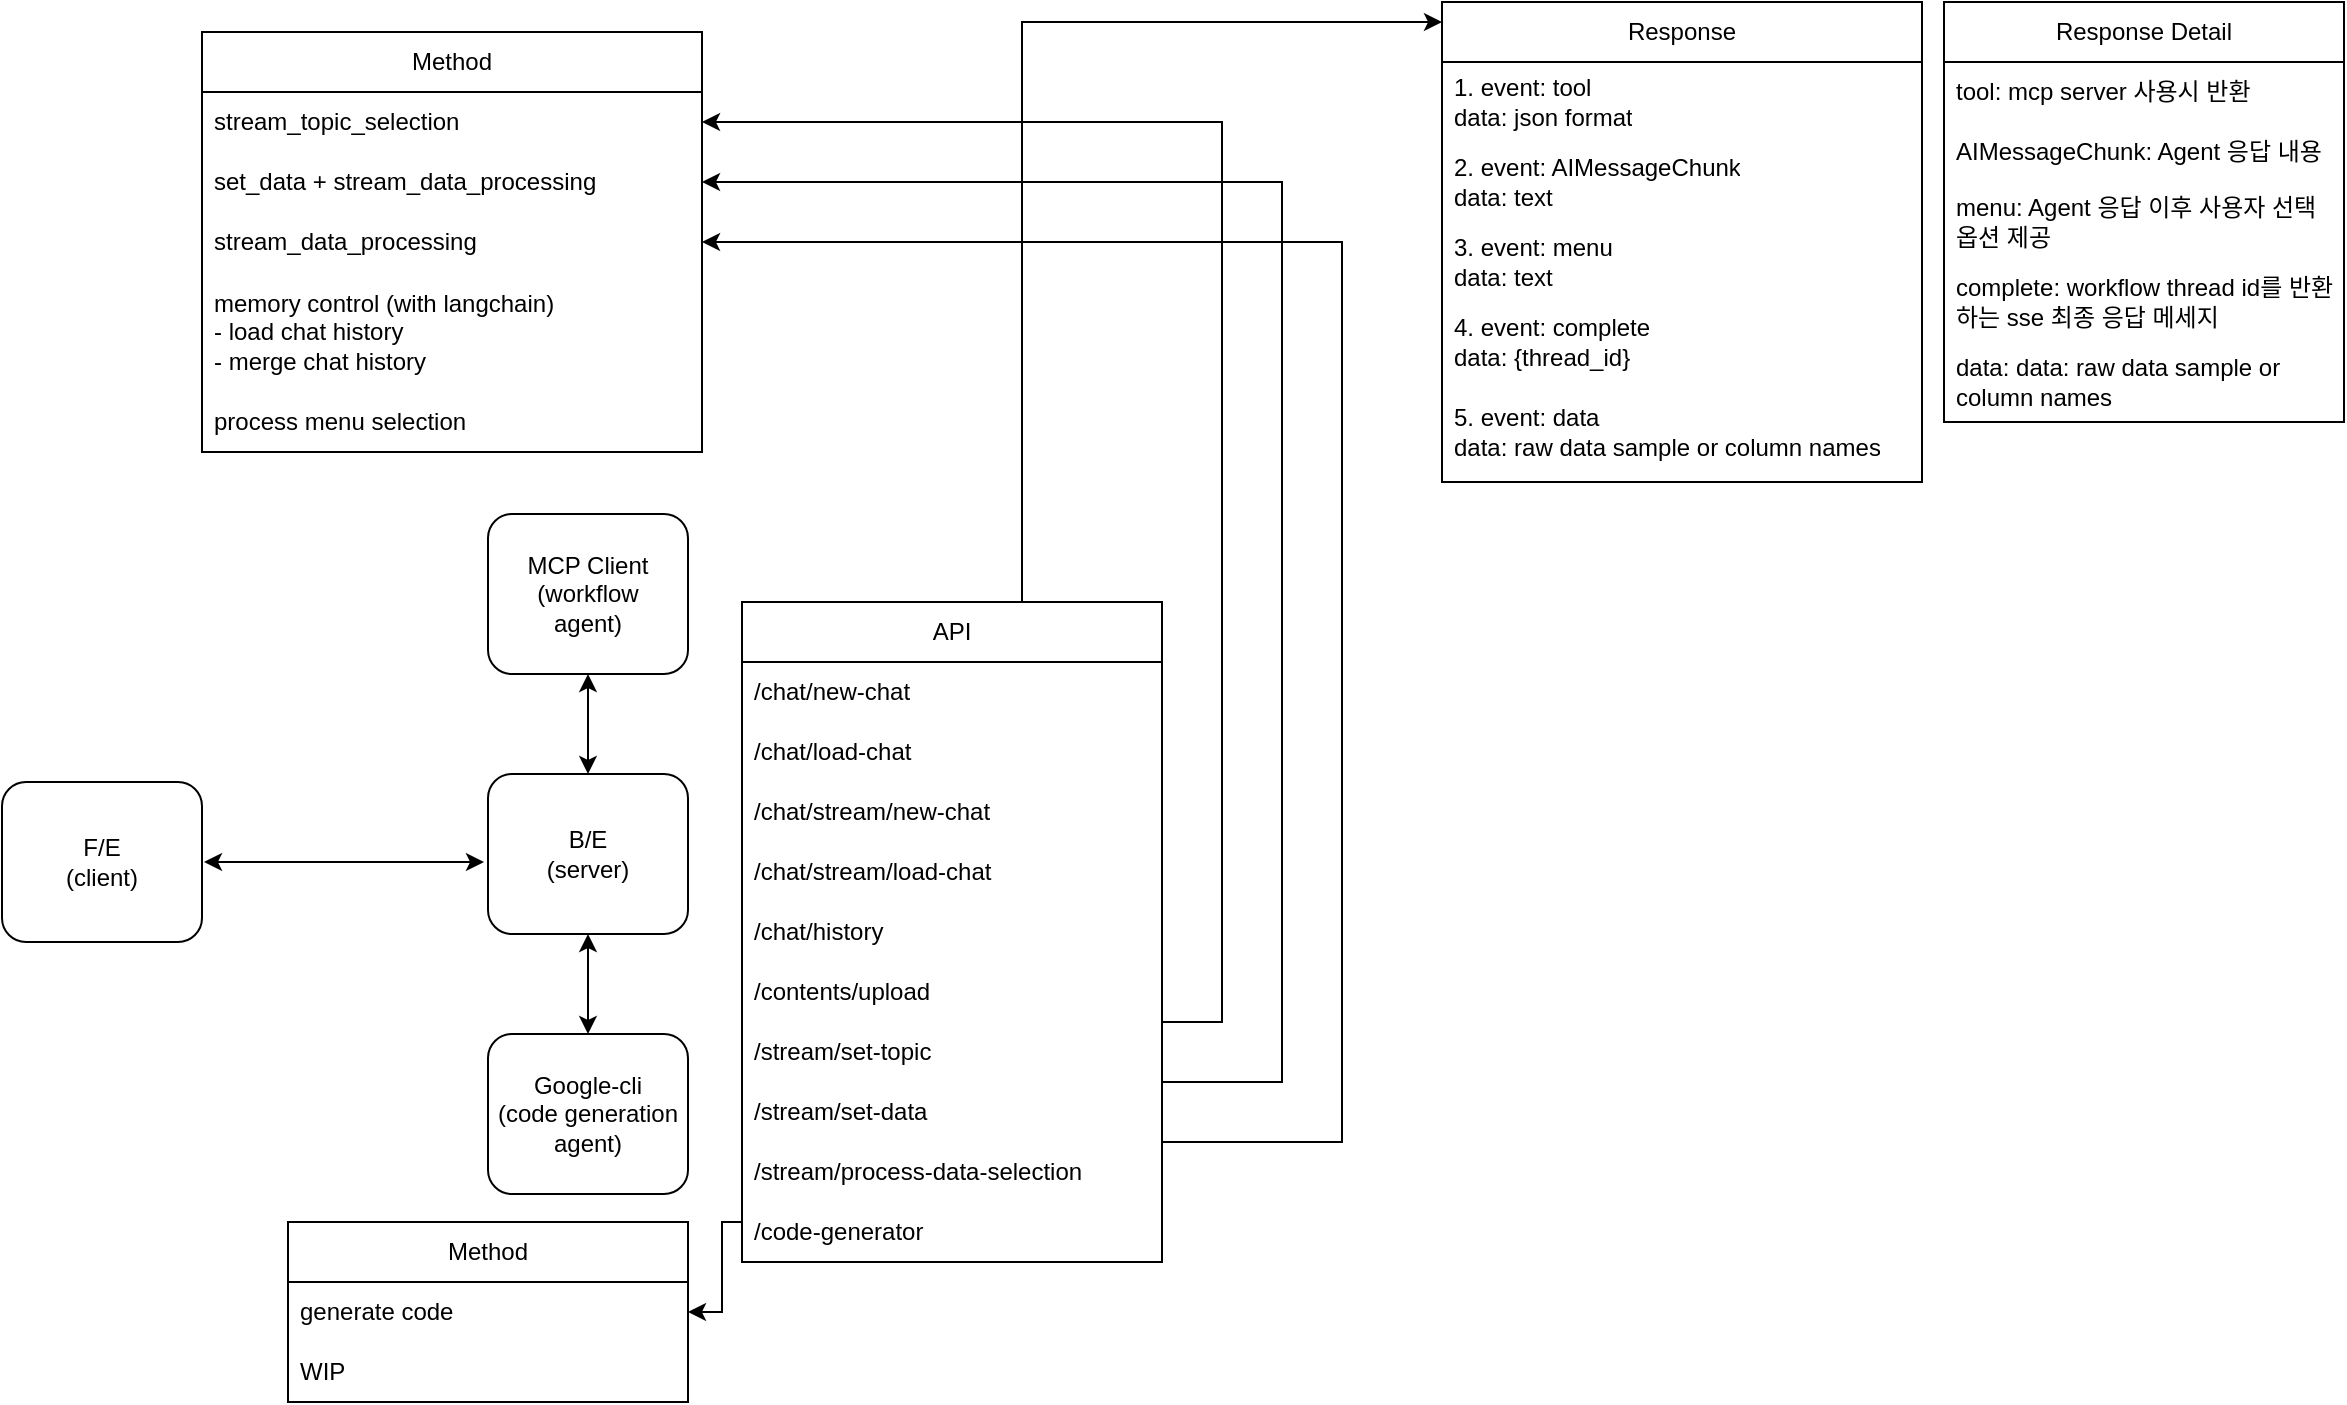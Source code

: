 <mxfile version="28.0.7">
  <diagram name="페이지-1" id="C2fgNOF9yrbnikC-MrI_">
    <mxGraphModel dx="872" dy="1726" grid="1" gridSize="10" guides="1" tooltips="1" connect="1" arrows="1" fold="1" page="1" pageScale="1" pageWidth="827" pageHeight="1169" math="0" shadow="0">
      <root>
        <mxCell id="0" />
        <mxCell id="1" parent="0" />
        <mxCell id="KfStF2gttGucEyvPfkVE-1" value="F/E&lt;div&gt;(client)&lt;/div&gt;" style="rounded=1;whiteSpace=wrap;html=1;" parent="1" vertex="1">
          <mxGeometry x="170" y="200" width="100" height="80" as="geometry" />
        </mxCell>
        <mxCell id="KfStF2gttGucEyvPfkVE-2" value="B/E&lt;div&gt;(server)&lt;/div&gt;" style="rounded=1;whiteSpace=wrap;html=1;" parent="1" vertex="1">
          <mxGeometry x="413" y="196" width="100" height="80" as="geometry" />
        </mxCell>
        <mxCell id="KfStF2gttGucEyvPfkVE-3" value="MCP Client&lt;div&gt;(workflow&lt;br&gt;agent)&lt;/div&gt;" style="rounded=1;whiteSpace=wrap;html=1;" parent="1" vertex="1">
          <mxGeometry x="413" y="66" width="100" height="80" as="geometry" />
        </mxCell>
        <mxCell id="KfStF2gttGucEyvPfkVE-4" value="&lt;div&gt;Google-cli&lt;br&gt;(code generation&lt;br&gt;agent)&lt;/div&gt;" style="rounded=1;whiteSpace=wrap;html=1;" parent="1" vertex="1">
          <mxGeometry x="413" y="326" width="100" height="80" as="geometry" />
        </mxCell>
        <mxCell id="KfStF2gttGucEyvPfkVE-5" value="" style="endArrow=classic;startArrow=classic;html=1;rounded=0;entryX=0.5;entryY=0;entryDx=0;entryDy=0;exitX=0.5;exitY=1;exitDx=0;exitDy=0;" parent="1" source="KfStF2gttGucEyvPfkVE-2" target="KfStF2gttGucEyvPfkVE-4" edge="1">
          <mxGeometry width="50" height="50" relative="1" as="geometry">
            <mxPoint x="509" y="276" as="sourcePoint" />
            <mxPoint x="545" y="276" as="targetPoint" />
          </mxGeometry>
        </mxCell>
        <mxCell id="KfStF2gttGucEyvPfkVE-6" value="" style="endArrow=classic;startArrow=classic;html=1;rounded=0;entryX=0.5;entryY=1;entryDx=0;entryDy=0;exitX=0.5;exitY=0;exitDx=0;exitDy=0;" parent="1" source="KfStF2gttGucEyvPfkVE-2" target="KfStF2gttGucEyvPfkVE-3" edge="1">
          <mxGeometry width="50" height="50" relative="1" as="geometry">
            <mxPoint x="509" y="186" as="sourcePoint" />
            <mxPoint x="619" y="276" as="targetPoint" />
          </mxGeometry>
        </mxCell>
        <mxCell id="KfStF2gttGucEyvPfkVE-7" value="Method" style="swimlane;fontStyle=0;childLayout=stackLayout;horizontal=1;startSize=30;horizontalStack=0;resizeParent=1;resizeParentMax=0;resizeLast=0;collapsible=1;marginBottom=0;whiteSpace=wrap;html=1;" parent="1" vertex="1">
          <mxGeometry x="270" y="-175" width="250" height="210" as="geometry">
            <mxRectangle x="300" y="60" width="60" height="30" as="alternateBounds" />
          </mxGeometry>
        </mxCell>
        <mxCell id="KfStF2gttGucEyvPfkVE-8" value="stream_topic_selection" style="text;strokeColor=none;fillColor=none;align=left;verticalAlign=middle;spacingLeft=4;spacingRight=4;overflow=hidden;points=[[0,0.5],[1,0.5]];portConstraint=eastwest;rotatable=0;whiteSpace=wrap;html=1;" parent="KfStF2gttGucEyvPfkVE-7" vertex="1">
          <mxGeometry y="30" width="250" height="30" as="geometry" />
        </mxCell>
        <mxCell id="KfStF2gttGucEyvPfkVE-9" value="set_data +&amp;nbsp;stream_data_processing" style="text;strokeColor=none;fillColor=none;align=left;verticalAlign=middle;spacingLeft=4;spacingRight=4;overflow=hidden;points=[[0,0.5],[1,0.5]];portConstraint=eastwest;rotatable=0;whiteSpace=wrap;html=1;" parent="KfStF2gttGucEyvPfkVE-7" vertex="1">
          <mxGeometry y="60" width="250" height="30" as="geometry" />
        </mxCell>
        <mxCell id="KfStF2gttGucEyvPfkVE-10" value="stream_data_processing" style="text;strokeColor=none;fillColor=none;align=left;verticalAlign=middle;spacingLeft=4;spacingRight=4;overflow=hidden;points=[[0,0.5],[1,0.5]];portConstraint=eastwest;rotatable=0;whiteSpace=wrap;html=1;" parent="KfStF2gttGucEyvPfkVE-7" vertex="1">
          <mxGeometry y="90" width="250" height="30" as="geometry" />
        </mxCell>
        <mxCell id="KfStF2gttGucEyvPfkVE-11" value="memory control (with langchain)&lt;br&gt;- load chat history&lt;div&gt;- merge chat history&lt;/div&gt;" style="text;strokeColor=none;fillColor=none;align=left;verticalAlign=middle;spacingLeft=4;spacingRight=4;overflow=hidden;points=[[0,0.5],[1,0.5]];portConstraint=eastwest;rotatable=0;whiteSpace=wrap;html=1;" parent="KfStF2gttGucEyvPfkVE-7" vertex="1">
          <mxGeometry y="120" width="250" height="60" as="geometry" />
        </mxCell>
        <mxCell id="KfStF2gttGucEyvPfkVE-12" value="process menu selection" style="text;strokeColor=none;fillColor=none;align=left;verticalAlign=middle;spacingLeft=4;spacingRight=4;overflow=hidden;points=[[0,0.5],[1,0.5]];portConstraint=eastwest;rotatable=0;whiteSpace=wrap;html=1;" parent="KfStF2gttGucEyvPfkVE-7" vertex="1">
          <mxGeometry y="180" width="250" height="30" as="geometry" />
        </mxCell>
        <mxCell id="KfStF2gttGucEyvPfkVE-13" value="" style="endArrow=classic;startArrow=classic;html=1;rounded=0;exitX=1;exitY=0.5;exitDx=0;exitDy=0;" parent="1" edge="1">
          <mxGeometry width="50" height="50" relative="1" as="geometry">
            <mxPoint x="271" y="240" as="sourcePoint" />
            <mxPoint x="411" y="240" as="targetPoint" />
          </mxGeometry>
        </mxCell>
        <mxCell id="KfStF2gttGucEyvPfkVE-14" value="API" style="swimlane;fontStyle=0;childLayout=stackLayout;horizontal=1;startSize=30;horizontalStack=0;resizeParent=1;resizeParentMax=0;resizeLast=0;collapsible=1;marginBottom=0;whiteSpace=wrap;html=1;" parent="1" vertex="1">
          <mxGeometry x="540" y="110" width="210" height="330" as="geometry">
            <mxRectangle x="300" y="60" width="60" height="30" as="alternateBounds" />
          </mxGeometry>
        </mxCell>
        <mxCell id="KfStF2gttGucEyvPfkVE-15" value="/chat/new-chat" style="text;strokeColor=none;fillColor=none;align=left;verticalAlign=middle;spacingLeft=4;spacingRight=4;overflow=hidden;points=[[0,0.5],[1,0.5]];portConstraint=eastwest;rotatable=0;whiteSpace=wrap;html=1;" parent="KfStF2gttGucEyvPfkVE-14" vertex="1">
          <mxGeometry y="30" width="210" height="30" as="geometry" />
        </mxCell>
        <mxCell id="KfStF2gttGucEyvPfkVE-16" value="/chat/load-chat" style="text;strokeColor=none;fillColor=none;align=left;verticalAlign=middle;spacingLeft=4;spacingRight=4;overflow=hidden;points=[[0,0.5],[1,0.5]];portConstraint=eastwest;rotatable=0;whiteSpace=wrap;html=1;" parent="KfStF2gttGucEyvPfkVE-14" vertex="1">
          <mxGeometry y="60" width="210" height="30" as="geometry" />
        </mxCell>
        <mxCell id="KfStF2gttGucEyvPfkVE-17" value="/chat/stream/new-chat" style="text;strokeColor=none;fillColor=none;align=left;verticalAlign=middle;spacingLeft=4;spacingRight=4;overflow=hidden;points=[[0,0.5],[1,0.5]];portConstraint=eastwest;rotatable=0;whiteSpace=wrap;html=1;" parent="KfStF2gttGucEyvPfkVE-14" vertex="1">
          <mxGeometry y="90" width="210" height="30" as="geometry" />
        </mxCell>
        <mxCell id="KfStF2gttGucEyvPfkVE-18" value="/chat/stream/load-chat" style="text;strokeColor=none;fillColor=none;align=left;verticalAlign=middle;spacingLeft=4;spacingRight=4;overflow=hidden;points=[[0,0.5],[1,0.5]];portConstraint=eastwest;rotatable=0;whiteSpace=wrap;html=1;" parent="KfStF2gttGucEyvPfkVE-14" vertex="1">
          <mxGeometry y="120" width="210" height="30" as="geometry" />
        </mxCell>
        <mxCell id="KfStF2gttGucEyvPfkVE-49" value="/chat/history" style="text;strokeColor=none;fillColor=none;align=left;verticalAlign=middle;spacingLeft=4;spacingRight=4;overflow=hidden;points=[[0,0.5],[1,0.5]];portConstraint=eastwest;rotatable=0;whiteSpace=wrap;html=1;" parent="KfStF2gttGucEyvPfkVE-14" vertex="1">
          <mxGeometry y="150" width="210" height="30" as="geometry" />
        </mxCell>
        <mxCell id="KfStF2gttGucEyvPfkVE-19" value="/contents/upload" style="text;strokeColor=none;fillColor=none;align=left;verticalAlign=middle;spacingLeft=4;spacingRight=4;overflow=hidden;points=[[0,0.5],[1,0.5]];portConstraint=eastwest;rotatable=0;whiteSpace=wrap;html=1;" parent="KfStF2gttGucEyvPfkVE-14" vertex="1">
          <mxGeometry y="180" width="210" height="30" as="geometry" />
        </mxCell>
        <mxCell id="KfStF2gttGucEyvPfkVE-20" value="/stream/set-topic" style="text;strokeColor=none;fillColor=none;align=left;verticalAlign=middle;spacingLeft=4;spacingRight=4;overflow=hidden;points=[[0,0.5],[1,0.5]];portConstraint=eastwest;rotatable=0;whiteSpace=wrap;html=1;" parent="KfStF2gttGucEyvPfkVE-14" vertex="1">
          <mxGeometry y="210" width="210" height="30" as="geometry" />
        </mxCell>
        <mxCell id="KfStF2gttGucEyvPfkVE-21" value="/stream/set-data" style="text;strokeColor=none;fillColor=none;align=left;verticalAlign=middle;spacingLeft=4;spacingRight=4;overflow=hidden;points=[[0,0.5],[1,0.5]];portConstraint=eastwest;rotatable=0;whiteSpace=wrap;html=1;" parent="KfStF2gttGucEyvPfkVE-14" vertex="1">
          <mxGeometry y="240" width="210" height="30" as="geometry" />
        </mxCell>
        <mxCell id="KfStF2gttGucEyvPfkVE-22" value="/stream/process-data-selection" style="text;strokeColor=none;fillColor=none;align=left;verticalAlign=middle;spacingLeft=4;spacingRight=4;overflow=hidden;points=[[0,0.5],[1,0.5]];portConstraint=eastwest;rotatable=0;whiteSpace=wrap;html=1;" parent="KfStF2gttGucEyvPfkVE-14" vertex="1">
          <mxGeometry y="270" width="210" height="30" as="geometry" />
        </mxCell>
        <mxCell id="KfStF2gttGucEyvPfkVE-23" value="/code-generator" style="text;strokeColor=none;fillColor=none;align=left;verticalAlign=middle;spacingLeft=4;spacingRight=4;overflow=hidden;points=[[0,0.5],[1,0.5]];portConstraint=eastwest;rotatable=0;whiteSpace=wrap;html=1;" parent="KfStF2gttGucEyvPfkVE-14" vertex="1">
          <mxGeometry y="300" width="210" height="30" as="geometry" />
        </mxCell>
        <mxCell id="KfStF2gttGucEyvPfkVE-24" value="Method" style="swimlane;fontStyle=0;childLayout=stackLayout;horizontal=1;startSize=30;horizontalStack=0;resizeParent=1;resizeParentMax=0;resizeLast=0;collapsible=1;marginBottom=0;whiteSpace=wrap;html=1;" parent="1" vertex="1">
          <mxGeometry x="313" y="420" width="200" height="90" as="geometry">
            <mxRectangle x="300" y="60" width="60" height="30" as="alternateBounds" />
          </mxGeometry>
        </mxCell>
        <mxCell id="KfStF2gttGucEyvPfkVE-25" value="generate code" style="text;strokeColor=none;fillColor=none;align=left;verticalAlign=middle;spacingLeft=4;spacingRight=4;overflow=hidden;points=[[0,0.5],[1,0.5]];portConstraint=eastwest;rotatable=0;whiteSpace=wrap;html=1;" parent="KfStF2gttGucEyvPfkVE-24" vertex="1">
          <mxGeometry y="30" width="200" height="30" as="geometry" />
        </mxCell>
        <mxCell id="KfStF2gttGucEyvPfkVE-26" value="WIP" style="text;strokeColor=none;fillColor=none;align=left;verticalAlign=middle;spacingLeft=4;spacingRight=4;overflow=hidden;points=[[0,0.5],[1,0.5]];portConstraint=eastwest;rotatable=0;whiteSpace=wrap;html=1;" parent="KfStF2gttGucEyvPfkVE-24" vertex="1">
          <mxGeometry y="60" width="200" height="30" as="geometry" />
        </mxCell>
        <mxCell id="KfStF2gttGucEyvPfkVE-27" value="Response Detail" style="swimlane;fontStyle=0;childLayout=stackLayout;horizontal=1;startSize=30;horizontalStack=0;resizeParent=1;resizeParentMax=0;resizeLast=0;collapsible=1;marginBottom=0;whiteSpace=wrap;html=1;" parent="1" vertex="1">
          <mxGeometry x="1141" y="-190" width="200" height="210" as="geometry">
            <mxRectangle x="300" y="60" width="60" height="30" as="alternateBounds" />
          </mxGeometry>
        </mxCell>
        <mxCell id="KfStF2gttGucEyvPfkVE-28" value="tool: mcp server 사용시 반환" style="text;strokeColor=none;fillColor=none;align=left;verticalAlign=middle;spacingLeft=4;spacingRight=4;overflow=hidden;points=[[0,0.5],[1,0.5]];portConstraint=eastwest;rotatable=0;whiteSpace=wrap;html=1;" parent="KfStF2gttGucEyvPfkVE-27" vertex="1">
          <mxGeometry y="30" width="200" height="30" as="geometry" />
        </mxCell>
        <mxCell id="KfStF2gttGucEyvPfkVE-29" value="AIMessageChunk: Agent 응답 내용" style="text;strokeColor=none;fillColor=none;align=left;verticalAlign=middle;spacingLeft=4;spacingRight=4;overflow=hidden;points=[[0,0.5],[1,0.5]];portConstraint=eastwest;rotatable=0;whiteSpace=wrap;html=1;" parent="KfStF2gttGucEyvPfkVE-27" vertex="1">
          <mxGeometry y="60" width="200" height="30" as="geometry" />
        </mxCell>
        <mxCell id="KfStF2gttGucEyvPfkVE-30" value="menu: Agent 응답 이후 사용자 선택 옵션 제공" style="text;strokeColor=none;fillColor=none;align=left;verticalAlign=middle;spacingLeft=4;spacingRight=4;overflow=hidden;points=[[0,0.5],[1,0.5]];portConstraint=eastwest;rotatable=0;whiteSpace=wrap;html=1;" parent="KfStF2gttGucEyvPfkVE-27" vertex="1">
          <mxGeometry y="90" width="200" height="40" as="geometry" />
        </mxCell>
        <mxCell id="KfStF2gttGucEyvPfkVE-31" value="complete: workflow thread id를 반환하는 sse 최종 응답 메세지" style="text;strokeColor=none;fillColor=none;align=left;verticalAlign=middle;spacingLeft=4;spacingRight=4;overflow=hidden;points=[[0,0.5],[1,0.5]];portConstraint=eastwest;rotatable=0;whiteSpace=wrap;html=1;" parent="KfStF2gttGucEyvPfkVE-27" vertex="1">
          <mxGeometry y="130" width="200" height="40" as="geometry" />
        </mxCell>
        <mxCell id="KfStF2gttGucEyvPfkVE-32" value="data: data: raw data sample or column names" style="text;strokeColor=none;fillColor=none;align=left;verticalAlign=middle;spacingLeft=4;spacingRight=4;overflow=hidden;points=[[0,0.5],[1,0.5]];portConstraint=eastwest;rotatable=0;whiteSpace=wrap;html=1;" parent="KfStF2gttGucEyvPfkVE-27" vertex="1">
          <mxGeometry y="170" width="200" height="40" as="geometry" />
        </mxCell>
        <mxCell id="KfStF2gttGucEyvPfkVE-33" value="Response" style="swimlane;fontStyle=0;childLayout=stackLayout;horizontal=1;startSize=30;horizontalStack=0;resizeParent=1;resizeParentMax=0;resizeLast=0;collapsible=1;marginBottom=0;whiteSpace=wrap;html=1;" parent="1" vertex="1">
          <mxGeometry x="890" y="-190" width="240" height="240" as="geometry">
            <mxRectangle x="300" y="60" width="60" height="30" as="alternateBounds" />
          </mxGeometry>
        </mxCell>
        <mxCell id="KfStF2gttGucEyvPfkVE-34" value="&lt;div&gt;1. event: tool&lt;/div&gt;&lt;div&gt;data: json format&lt;/div&gt;" style="text;strokeColor=none;fillColor=none;align=left;verticalAlign=middle;spacingLeft=4;spacingRight=4;overflow=hidden;points=[[0,0.5],[1,0.5]];portConstraint=eastwest;rotatable=0;whiteSpace=wrap;html=1;" parent="KfStF2gttGucEyvPfkVE-33" vertex="1">
          <mxGeometry y="30" width="240" height="40" as="geometry" />
        </mxCell>
        <mxCell id="KfStF2gttGucEyvPfkVE-35" value="&lt;div&gt;2. event: AIMessageChunk&lt;/div&gt;&lt;div&gt;data: text&lt;/div&gt;" style="text;strokeColor=none;fillColor=none;align=left;verticalAlign=middle;spacingLeft=4;spacingRight=4;overflow=hidden;points=[[0,0.5],[1,0.5]];portConstraint=eastwest;rotatable=0;whiteSpace=wrap;html=1;" parent="KfStF2gttGucEyvPfkVE-33" vertex="1">
          <mxGeometry y="70" width="240" height="40" as="geometry" />
        </mxCell>
        <mxCell id="KfStF2gttGucEyvPfkVE-36" value="&lt;div&gt;3. event: menu&lt;/div&gt;&lt;div&gt;data: text&lt;/div&gt;" style="text;strokeColor=none;fillColor=none;align=left;verticalAlign=middle;spacingLeft=4;spacingRight=4;overflow=hidden;points=[[0,0.5],[1,0.5]];portConstraint=eastwest;rotatable=0;whiteSpace=wrap;html=1;" parent="KfStF2gttGucEyvPfkVE-33" vertex="1">
          <mxGeometry y="110" width="240" height="40" as="geometry" />
        </mxCell>
        <mxCell id="KfStF2gttGucEyvPfkVE-37" value="&lt;div&gt;4. event: complete&lt;/div&gt;&lt;div&gt;data: {thread_id}&lt;/div&gt;" style="text;strokeColor=none;fillColor=none;align=left;verticalAlign=middle;spacingLeft=4;spacingRight=4;overflow=hidden;points=[[0,0.5],[1,0.5]];portConstraint=eastwest;rotatable=0;whiteSpace=wrap;html=1;" parent="KfStF2gttGucEyvPfkVE-33" vertex="1">
          <mxGeometry y="150" width="240" height="40" as="geometry" />
        </mxCell>
        <mxCell id="KfStF2gttGucEyvPfkVE-38" value="&lt;div&gt;5. event: data&lt;/div&gt;&lt;div&gt;data: raw data sample or column names&lt;/div&gt;" style="text;strokeColor=none;fillColor=none;align=left;verticalAlign=middle;spacingLeft=4;spacingRight=4;overflow=hidden;points=[[0,0.5],[1,0.5]];portConstraint=eastwest;rotatable=0;whiteSpace=wrap;html=1;" parent="KfStF2gttGucEyvPfkVE-33" vertex="1">
          <mxGeometry y="190" width="240" height="50" as="geometry" />
        </mxCell>
        <mxCell id="KfStF2gttGucEyvPfkVE-39" style="edgeStyle=orthogonalEdgeStyle;rounded=0;orthogonalLoop=1;jettySize=auto;html=1;" parent="1" source="KfStF2gttGucEyvPfkVE-14" target="KfStF2gttGucEyvPfkVE-33" edge="1">
          <mxGeometry relative="1" as="geometry">
            <Array as="points">
              <mxPoint x="680" y="-180" />
            </Array>
          </mxGeometry>
        </mxCell>
        <mxCell id="KfStF2gttGucEyvPfkVE-44" style="edgeStyle=orthogonalEdgeStyle;rounded=0;orthogonalLoop=1;jettySize=auto;html=1;" parent="1" source="KfStF2gttGucEyvPfkVE-23" target="KfStF2gttGucEyvPfkVE-25" edge="1">
          <mxGeometry relative="1" as="geometry">
            <Array as="points">
              <mxPoint x="530" y="420" />
              <mxPoint x="530" y="465" />
            </Array>
          </mxGeometry>
        </mxCell>
        <mxCell id="KfStF2gttGucEyvPfkVE-45" style="edgeStyle=orthogonalEdgeStyle;rounded=0;orthogonalLoop=1;jettySize=auto;html=1;entryX=1;entryY=0.5;entryDx=0;entryDy=0;" parent="1" source="KfStF2gttGucEyvPfkVE-20" target="KfStF2gttGucEyvPfkVE-8" edge="1">
          <mxGeometry relative="1" as="geometry">
            <Array as="points">
              <mxPoint x="780" y="320" />
              <mxPoint x="780" y="-130" />
            </Array>
          </mxGeometry>
        </mxCell>
        <mxCell id="KfStF2gttGucEyvPfkVE-46" style="edgeStyle=orthogonalEdgeStyle;rounded=0;orthogonalLoop=1;jettySize=auto;html=1;entryX=1;entryY=0.5;entryDx=0;entryDy=0;" parent="1" source="KfStF2gttGucEyvPfkVE-21" target="KfStF2gttGucEyvPfkVE-9" edge="1">
          <mxGeometry relative="1" as="geometry">
            <Array as="points">
              <mxPoint x="810" y="350" />
              <mxPoint x="810" y="-100" />
            </Array>
          </mxGeometry>
        </mxCell>
        <mxCell id="KfStF2gttGucEyvPfkVE-47" style="edgeStyle=orthogonalEdgeStyle;rounded=0;orthogonalLoop=1;jettySize=auto;html=1;entryX=1;entryY=0.5;entryDx=0;entryDy=0;" parent="1" source="KfStF2gttGucEyvPfkVE-22" target="KfStF2gttGucEyvPfkVE-10" edge="1">
          <mxGeometry relative="1" as="geometry">
            <Array as="points">
              <mxPoint x="840" y="380" />
              <mxPoint x="840" y="-70" />
            </Array>
          </mxGeometry>
        </mxCell>
      </root>
    </mxGraphModel>
  </diagram>
</mxfile>
